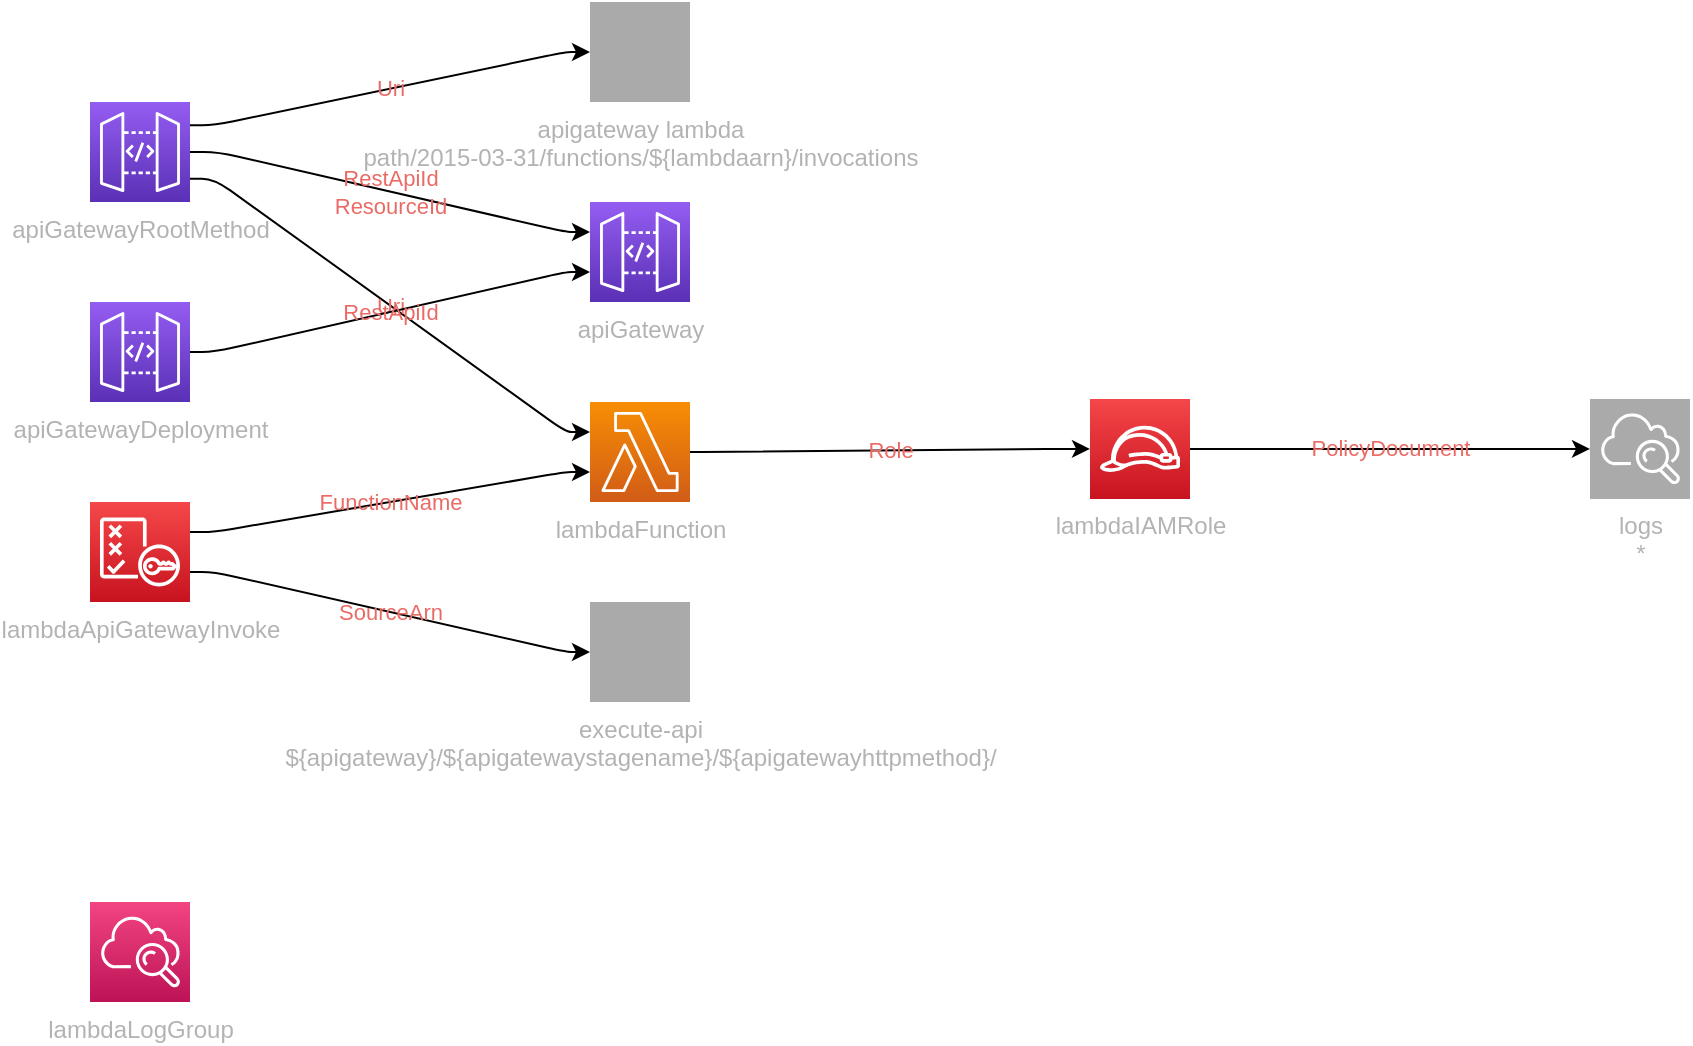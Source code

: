 <mxfile version="13.1.3" pages="2">
            <diagram id="diagramid" name="Diagram">
              <mxGraphModel><root><mxCell id="0"/><mxCell id="1" parent="0"/><mxCell id="2" value="apiGateway" style="outlineConnect=0;fontColor=#B3B3B3;gradientColor=#945DF2;gradientDirection=north;fillColor=#5A30B5;strokeColor=#ffffff;dashed=0;verticalLabelPosition=bottom;verticalAlign=top;align=center;html=1;fontSize=12;fontStyle=0;aspect=fixed;shape=mxgraph.aws4.resourceIcon;resIcon=mxgraph.aws4.api_gateway;" vertex="1" parent="1"><mxGeometry x="250" y="100" width="50" height="50" as="geometry"/></mxCell><mxCell id="3" value="apiGatewayRootMethod" style="outlineConnect=0;fontColor=#B3B3B3;gradientColor=#945DF2;gradientDirection=north;fillColor=#5A30B5;strokeColor=#ffffff;dashed=0;verticalLabelPosition=bottom;verticalAlign=top;align=center;html=1;fontSize=12;fontStyle=0;aspect=fixed;shape=mxgraph.aws4.resourceIcon;resIcon=mxgraph.aws4.api_gateway;" vertex="1" parent="1"><mxGeometry y="50" width="50" height="50" as="geometry"/></mxCell><mxCell id="4" value="apiGatewayDeployment" style="outlineConnect=0;fontColor=#B3B3B3;gradientColor=#945DF2;gradientDirection=north;fillColor=#5A30B5;strokeColor=#ffffff;dashed=0;verticalLabelPosition=bottom;verticalAlign=top;align=center;html=1;fontSize=12;fontStyle=0;aspect=fixed;shape=mxgraph.aws4.resourceIcon;resIcon=mxgraph.aws4.api_gateway;" vertex="1" parent="1"><mxGeometry y="150" width="50" height="50" as="geometry"/></mxCell><mxCell id="5" value="lambdaFunction" style="outlineConnect=0;fontColor=#B3B3B3;gradientColor=#F78E04;gradientDirection=north;fillColor=#D05C17;strokeColor=#ffffff;dashed=0;verticalLabelPosition=bottom;verticalAlign=top;align=center;html=1;fontSize=12;fontStyle=0;aspect=fixed;shape=mxgraph.aws4.resourceIcon;resIcon=mxgraph.aws4.lambda;" vertex="1" parent="1"><mxGeometry x="250" y="200" width="50" height="50" as="geometry"/></mxCell><mxCell id="6" value="lambdaApiGatewayInvoke" style="outlineConnect=0;fontColor=#B3B3B3;gradientColor=#F54749;gradientDirection=north;fillColor=#C7131F;strokeColor=#ffffff;dashed=0;verticalLabelPosition=bottom;verticalAlign=top;align=center;html=1;fontSize=12;fontStyle=0;aspect=fixed;shape=mxgraph.aws4.resourceIcon;resIcon=mxgraph.aws4.policy;" vertex="1" parent="1"><mxGeometry y="250" width="50" height="50" as="geometry"/></mxCell><mxCell id="7" value="lambdaIAMRole" style="outlineConnect=0;fontColor=#B3B3B3;gradientColor=#F54749;gradientDirection=north;fillColor=#C7131F;strokeColor=#ffffff;dashed=0;verticalLabelPosition=bottom;verticalAlign=top;align=center;html=1;fontSize=12;fontStyle=0;aspect=fixed;shape=mxgraph.aws4.resourceIcon;resIcon=mxgraph.aws4.role;" vertex="1" parent="1"><mxGeometry x="500" y="198.438" width="50" height="50" as="geometry"/></mxCell><mxCell id="8" value="lambdaLogGroup" style="outlineConnect=0;fontColor=#B3B3B3;gradientColor=#F34482;gradientDirection=north;fillColor=#BC1356;strokeColor=#ffffff;dashed=0;verticalLabelPosition=bottom;verticalAlign=top;align=center;html=1;fontSize=12;fontStyle=0;aspect=fixed;shape=mxgraph.aws4.resourceIcon;resIcon=mxgraph.aws4.cloudwatch;" vertex="1" parent="1"><mxGeometry y="450" width="50" height="50" as="geometry"/></mxCell><mxCell id="9" value="apigateway  lambda&#xA;path/2015-03-31/functions/${lambdaarn}/invocations" style="outlineConnect=0;fontColor=#B3B3B3;gradientColor=#aaaaaa;gradientDirection=north;fillColor=#aaaaaa;strokeColor=#ffffff;dashed=0;verticalLabelPosition=bottom;verticalAlign=top;align=center;html=1;fontSize=12;fontStyle=0;aspect=fixed;shape=mxgraph.aws4.resourceIcon;resIcon=mxgraph.aws4.apigateway;" vertex="1" parent="1"><mxGeometry x="250" width="50" height="50" as="geometry"/></mxCell><mxCell id="10" value="execute-api  &#xA;${apigateway}/${apigatewaystagename}/${apigatewayhttpmethod}/" style="outlineConnect=0;fontColor=#B3B3B3;gradientColor=#aaaaaa;gradientDirection=north;fillColor=#aaaaaa;strokeColor=#ffffff;dashed=0;verticalLabelPosition=bottom;verticalAlign=top;align=center;html=1;fontSize=12;fontStyle=0;aspect=fixed;shape=mxgraph.aws4.resourceIcon;resIcon=mxgraph.aws4.execute-api;" vertex="1" parent="1"><mxGeometry x="250" y="300" width="50" height="50" as="geometry"/></mxCell><mxCell id="11" value="logs  &#xA;*" style="outlineConnect=0;fontColor=#B3B3B3;gradientColor=#aaaaaa;gradientDirection=north;fillColor=#aaaaaa;strokeColor=#ffffff;dashed=0;verticalLabelPosition=bottom;verticalAlign=top;align=center;html=1;fontSize=12;fontStyle=0;aspect=fixed;shape=mxgraph.aws4.resourceIcon;resIcon=mxgraph.aws4.cloudwatch;" vertex="1" parent="1"><mxGeometry x="750" y="198.438" width="50" height="50" as="geometry"/></mxCell><mxCell id="apigateway  lambda&#xA;path/2015-03-31/functions/${lambdaarn}/invocations|apiGatewayRootMethod" value="Uri" style="edgeStyle=orthogonalEdgeStyle;rounded=1;orthogonalLoop=1;jettySize=auto;html=1;labelBackgroundColor=none;fontColor=#EA6B66;noEdgeStyle=1;orthogonal=1;" edge="1" parent="1" source="3" target="9"><mxGeometry relative="1" as="geometry"><Array as="points"><mxPoint x="62" y="61.667"/><mxPoint x="238" y="25"/></Array></mxGeometry></mxCell><mxCell id="apiGateway|apiGatewayRootMethod" value="RestApiId&#xA;ResourceId" style="edgeStyle=orthogonalEdgeStyle;rounded=1;orthogonalLoop=1;jettySize=auto;html=1;labelBackgroundColor=none;fontColor=#EA6B66;noEdgeStyle=1;orthogonal=1;" edge="1" parent="1" source="3" target="2"><mxGeometry relative="1" as="geometry"><Array as="points"><mxPoint x="64" y="75"/><mxPoint x="238" y="115"/></Array></mxGeometry></mxCell><mxCell id="lambdaFunction|apiGatewayRootMethod" value="Uri" style="edgeStyle=orthogonalEdgeStyle;rounded=1;orthogonalLoop=1;jettySize=auto;html=1;labelBackgroundColor=none;fontColor=#EA6B66;noEdgeStyle=1;orthogonal=1;" edge="1" parent="1" source="3" target="5"><mxGeometry relative="1" as="geometry"><Array as="points"><mxPoint x="62" y="88.333"/><mxPoint x="238" y="215"/></Array></mxGeometry></mxCell><mxCell id="apiGateway|apiGatewayDeployment" value="RestApiId" style="edgeStyle=orthogonalEdgeStyle;rounded=1;orthogonalLoop=1;jettySize=auto;html=1;labelBackgroundColor=none;fontColor=#EA6B66;noEdgeStyle=1;orthogonal=1;" edge="1" parent="1" source="4" target="2"><mxGeometry relative="1" as="geometry"><Array as="points"><mxPoint x="62" y="175"/><mxPoint x="238" y="135"/></Array></mxGeometry></mxCell><mxCell id="lambdaIAMRole|lambdaFunction" value="Role" style="edgeStyle=orthogonalEdgeStyle;rounded=1;orthogonalLoop=1;jettySize=auto;html=1;labelBackgroundColor=none;fontColor=#EA6B66;noEdgeStyle=1;orthogonal=1;" edge="1" parent="1" source="5" target="7"><mxGeometry relative="1" as="geometry"><Array as="points"><mxPoint x="312" y="225"/><mxPoint x="488" y="223.438"/></Array></mxGeometry></mxCell><mxCell id="execute-api  &#xA;${apigateway}/${apigatewaystagename}/${apigatewayhttpmethod}/|lambdaApiGatewayInvoke" value="SourceArn" style="edgeStyle=orthogonalEdgeStyle;rounded=1;orthogonalLoop=1;jettySize=auto;html=1;labelBackgroundColor=none;fontColor=#EA6B66;noEdgeStyle=1;orthogonal=1;" edge="1" parent="1" source="6" target="10"><mxGeometry relative="1" as="geometry"><Array as="points"><mxPoint x="62" y="285"/><mxPoint x="238" y="325"/></Array></mxGeometry></mxCell><mxCell id="lambdaFunction|lambdaApiGatewayInvoke" value="FunctionName" style="edgeStyle=orthogonalEdgeStyle;rounded=1;orthogonalLoop=1;jettySize=auto;html=1;labelBackgroundColor=none;fontColor=#EA6B66;noEdgeStyle=1;orthogonal=1;" edge="1" parent="1" source="6" target="5"><mxGeometry relative="1" as="geometry"><Array as="points"><mxPoint x="62" y="265"/><mxPoint x="238" y="235"/></Array></mxGeometry></mxCell><mxCell id="logs  &#xA;*|lambdaIAMRole" value="PolicyDocument" style="edgeStyle=orthogonalEdgeStyle;rounded=1;orthogonalLoop=1;jettySize=auto;html=1;labelBackgroundColor=none;fontColor=#EA6B66;noEdgeStyle=1;orthogonal=1;" edge="1" parent="1" source="7" target="11"><mxGeometry relative="1" as="geometry"><Array as="points"><mxPoint x="562" y="223.438"/><mxPoint x="738" y="223.438"/></Array></mxGeometry></mxCell></root></mxGraphModel>
            </diagram>
          </mxfile>